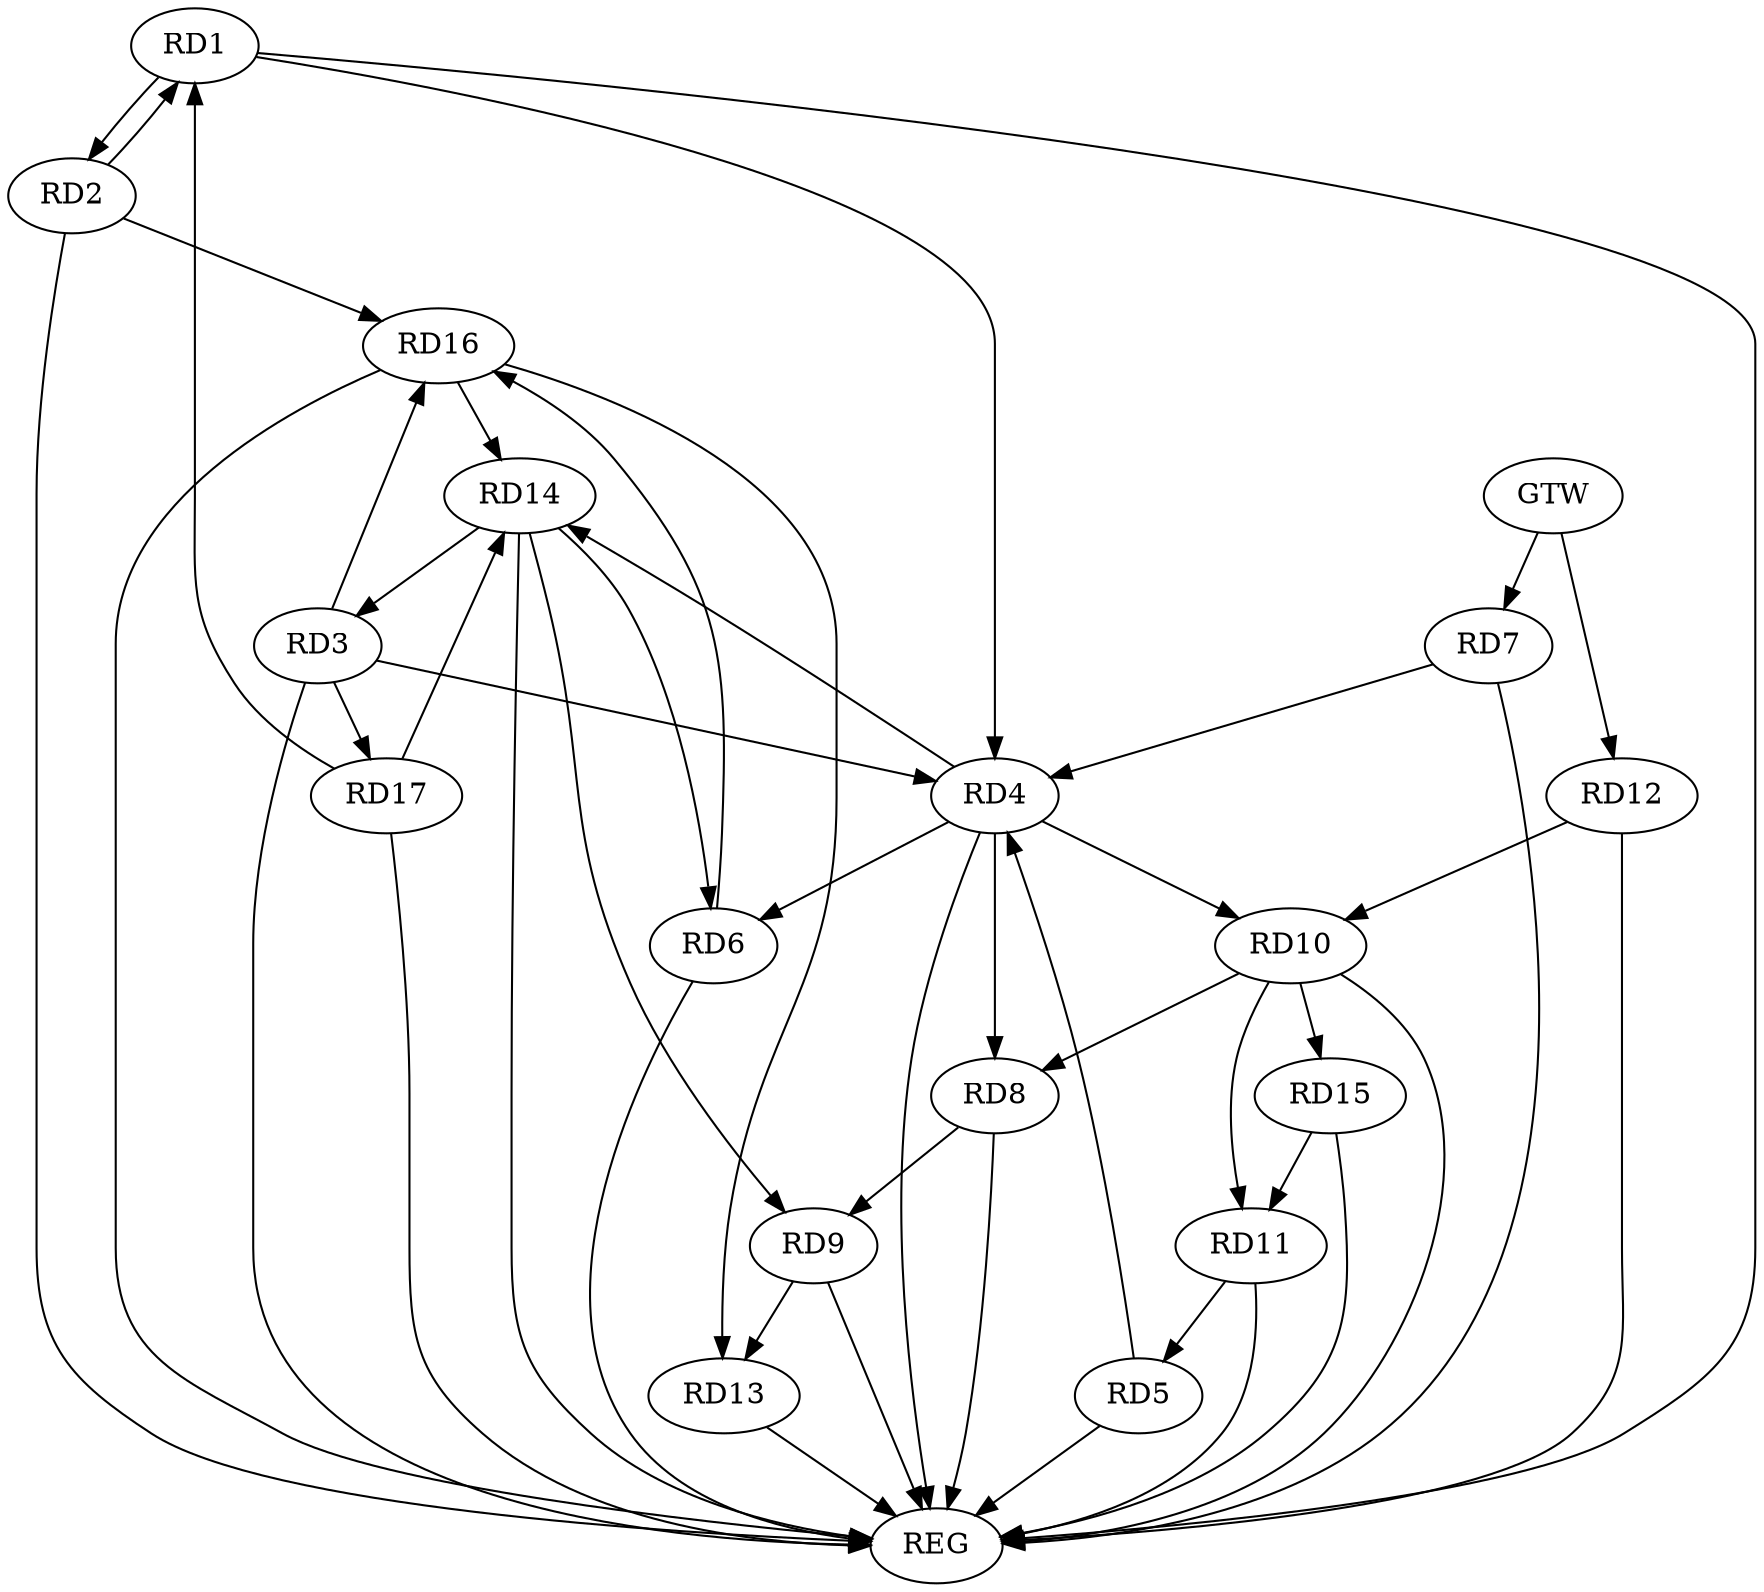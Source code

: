strict digraph G {
  RD1 [ label="RD1" ];
  RD2 [ label="RD2" ];
  RD3 [ label="RD3" ];
  RD4 [ label="RD4" ];
  RD5 [ label="RD5" ];
  RD6 [ label="RD6" ];
  RD7 [ label="RD7" ];
  RD8 [ label="RD8" ];
  RD9 [ label="RD9" ];
  RD10 [ label="RD10" ];
  RD11 [ label="RD11" ];
  RD12 [ label="RD12" ];
  RD13 [ label="RD13" ];
  RD14 [ label="RD14" ];
  RD15 [ label="RD15" ];
  RD16 [ label="RD16" ];
  RD17 [ label="RD17" ];
  GTW [ label="GTW" ];
  REG [ label="REG" ];
  RD1 -> RD2;
  RD2 -> RD1;
  RD1 -> RD4;
  RD17 -> RD1;
  RD2 -> RD16;
  RD3 -> RD4;
  RD14 -> RD3;
  RD3 -> RD16;
  RD3 -> RD17;
  RD5 -> RD4;
  RD4 -> RD6;
  RD7 -> RD4;
  RD4 -> RD8;
  RD4 -> RD10;
  RD4 -> RD14;
  RD11 -> RD5;
  RD14 -> RD6;
  RD6 -> RD16;
  RD8 -> RD9;
  RD10 -> RD8;
  RD9 -> RD13;
  RD14 -> RD9;
  RD10 -> RD11;
  RD12 -> RD10;
  RD10 -> RD15;
  RD15 -> RD11;
  RD16 -> RD13;
  RD16 -> RD14;
  RD17 -> RD14;
  GTW -> RD7;
  GTW -> RD12;
  RD1 -> REG;
  RD2 -> REG;
  RD3 -> REG;
  RD4 -> REG;
  RD5 -> REG;
  RD6 -> REG;
  RD7 -> REG;
  RD8 -> REG;
  RD9 -> REG;
  RD10 -> REG;
  RD11 -> REG;
  RD12 -> REG;
  RD13 -> REG;
  RD14 -> REG;
  RD15 -> REG;
  RD16 -> REG;
  RD17 -> REG;
}

